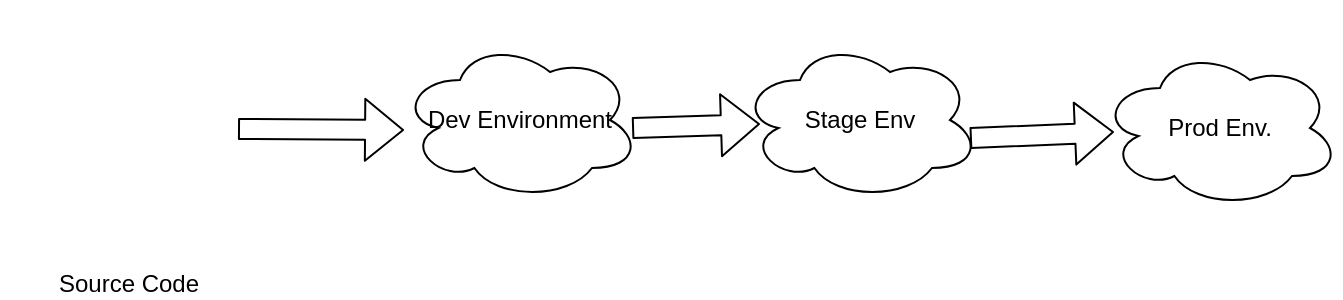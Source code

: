 <mxfile version="13.0.9" type="github"><diagram id="j2nlETAnXKAlgcwwFH9L" name="Page-1"><mxGraphModel dx="946" dy="662" grid="1" gridSize="10" guides="1" tooltips="1" connect="1" arrows="1" fold="1" page="1" pageScale="1" pageWidth="827" pageHeight="1169" math="0" shadow="0"><root><mxCell id="0"/><mxCell id="1" parent="0"/><mxCell id="RZM-hn0hN-H0TVIErDzZ-1" value="Source Code" style="shape=image;html=1;verticalAlign=top;verticalLabelPosition=bottom;labelBackgroundColor=#ffffff;imageAspect=0;aspect=fixed;image=https://cdn1.iconfinder.com/data/icons/hawcons/32/698584-icon-70-document-code-128.png" vertex="1" parent="1"><mxGeometry x="110" y="230" width="128" height="128" as="geometry"/></mxCell><mxCell id="RZM-hn0hN-H0TVIErDzZ-2" value="Dev Environment" style="ellipse;shape=cloud;whiteSpace=wrap;html=1;" vertex="1" parent="1"><mxGeometry x="310" y="250" width="120" height="80" as="geometry"/></mxCell><mxCell id="RZM-hn0hN-H0TVIErDzZ-3" value="" style="shape=flexArrow;endArrow=classic;html=1;entryX=0.092;entryY=0.563;entryDx=0;entryDy=0;entryPerimeter=0;" edge="1" parent="1"><mxGeometry width="50" height="50" relative="1" as="geometry"><mxPoint x="229" y="294.453" as="sourcePoint"/><mxPoint x="312.04" y="295.04" as="targetPoint"/><Array as="points"/></mxGeometry></mxCell><mxCell id="RZM-hn0hN-H0TVIErDzZ-4" value="Stage Env" style="ellipse;shape=cloud;whiteSpace=wrap;html=1;" vertex="1" parent="1"><mxGeometry x="480" y="250" width="120" height="80" as="geometry"/></mxCell><mxCell id="RZM-hn0hN-H0TVIErDzZ-5" value="Prod Env." style="ellipse;shape=cloud;whiteSpace=wrap;html=1;" vertex="1" parent="1"><mxGeometry x="660" y="254" width="120" height="80" as="geometry"/></mxCell><mxCell id="RZM-hn0hN-H0TVIErDzZ-6" value="" style="shape=flexArrow;endArrow=classic;html=1;exitX=0.967;exitY=0.55;exitDx=0;exitDy=0;exitPerimeter=0;" edge="1" parent="1" source="RZM-hn0hN-H0TVIErDzZ-2"><mxGeometry width="50" height="50" relative="1" as="geometry"><mxPoint x="390" y="370" as="sourcePoint"/><mxPoint x="490" y="292" as="targetPoint"/></mxGeometry></mxCell><mxCell id="RZM-hn0hN-H0TVIErDzZ-7" value="" style="shape=flexArrow;endArrow=classic;html=1;exitX=0.958;exitY=0.613;exitDx=0;exitDy=0;exitPerimeter=0;" edge="1" parent="1" source="RZM-hn0hN-H0TVIErDzZ-4"><mxGeometry width="50" height="50" relative="1" as="geometry"><mxPoint x="390" y="370" as="sourcePoint"/><mxPoint x="667" y="296" as="targetPoint"/></mxGeometry></mxCell></root></mxGraphModel></diagram></mxfile>